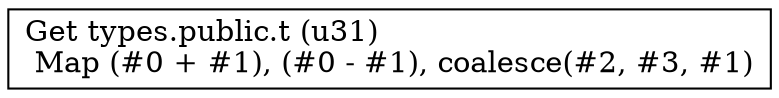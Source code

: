 digraph G {
    node0 [shape = record, label=" Get types.public.t (u31)\l Map (#0 + #1), (#0 - #1), coalesce(#2, #3, #1)\l"]
}
